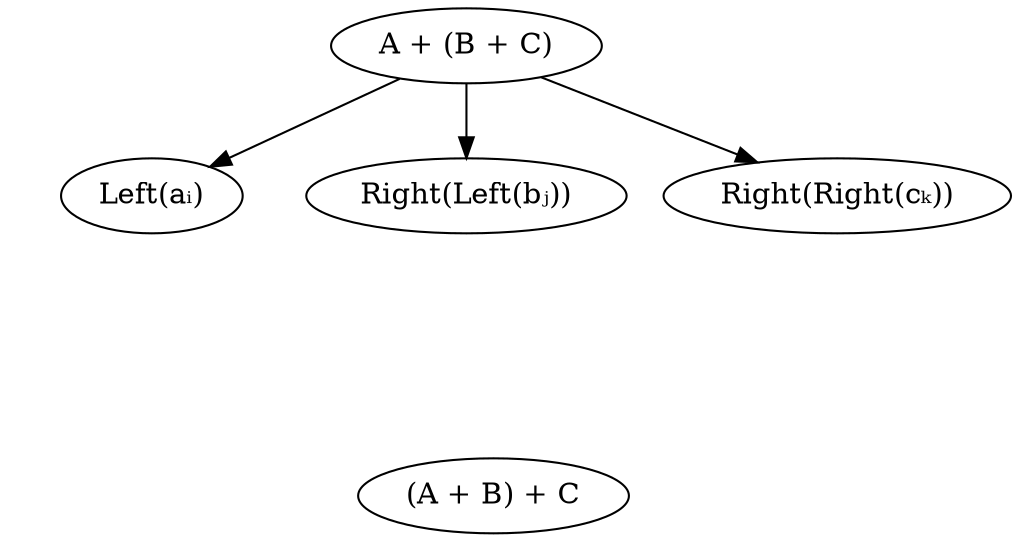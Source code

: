 digraph {
    LeftAssoc[label="A + (B + C)"]
    LeftA[label="Left(aᵢ)" class="value"]
    RightLeftB[label="Right(Left(bⱼ))" class="value"]
    RightRightC[label="Right(Right(cₖ))" class="value"]

    LeftAssoc -> LeftA
    LeftAssoc -> RightLeftB
    LeftAssoc -> RightRightC

    RightAssoc[label="(A + B) + C"]
    LeftLeftA[label="Left(Left(aᵢ))" class="value" style=invis]
    LeftRightB[label="Left(Right(bⱼ))" class="value" style=invis]
    RightC[label="Right(cₖ)" class="value" style=invis]

    LeftLeftA -> RightAssoc[dir=back style=invis]
    LeftRightB -> RightAssoc[dir=back style=invis]
    RightC -> RightAssoc[dir=back style=invis]

    LeftA -> LeftLeftA[style=invis]
    RightLeftB -> LeftRightB[style=invis]
    RightRightC -> RightC[style=invis]
    LeftLeftA -> LeftA[style=invis]
    LeftRightB -> RightLeftB[style=invis]
    RightC -> RightRightC[style=invis]
}
